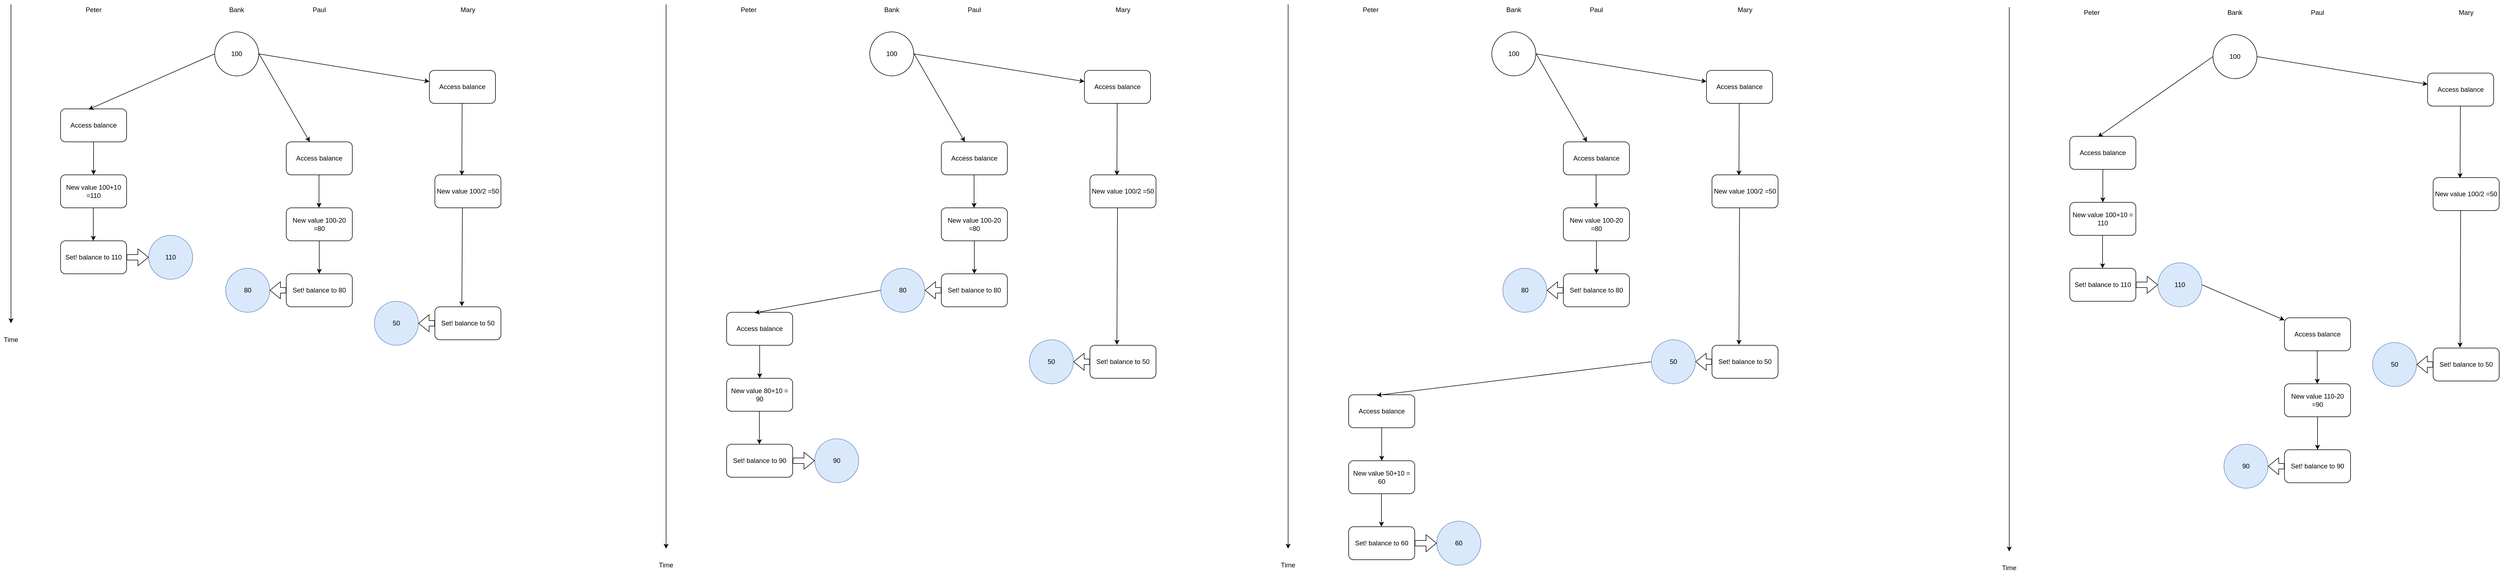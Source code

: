 <mxfile>
    <diagram id="QpWH5gpnXC93tTbTj7U9" name="Page-1">
        <mxGraphModel dx="514" dy="800" grid="1" gridSize="10" guides="1" tooltips="1" connect="1" arrows="1" fold="1" page="1" pageScale="1" pageWidth="2339" pageHeight="3300" math="0" shadow="0">
            <root>
                <mxCell id="0"/>
                <mxCell id="1" parent="0"/>
                <mxCell id="rkFF4-tBA8jDZ-ocCVDX-1" value="100" style="ellipse;whiteSpace=wrap;html=1;aspect=fixed;" parent="1" vertex="1">
                    <mxGeometry x="740" y="270" width="80" height="80" as="geometry"/>
                </mxCell>
                <mxCell id="rkFF4-tBA8jDZ-ocCVDX-2" value="Access balance" style="rounded=1;whiteSpace=wrap;html=1;" parent="1" vertex="1">
                    <mxGeometry x="460" y="410" width="120" height="60" as="geometry"/>
                </mxCell>
                <mxCell id="rkFF4-tBA8jDZ-ocCVDX-3" value="Access balance" style="rounded=1;whiteSpace=wrap;html=1;" parent="1" vertex="1">
                    <mxGeometry x="870" y="470" width="120" height="60" as="geometry"/>
                </mxCell>
                <mxCell id="rkFF4-tBA8jDZ-ocCVDX-4" value="Access balance" style="rounded=1;whiteSpace=wrap;html=1;" parent="1" vertex="1">
                    <mxGeometry x="1130" y="340" width="120" height="60" as="geometry"/>
                </mxCell>
                <mxCell id="rkFF4-tBA8jDZ-ocCVDX-5" value="Peter" style="text;html=1;strokeColor=none;fillColor=none;align=center;verticalAlign=middle;whiteSpace=wrap;rounded=0;strokeWidth=3;" parent="1" vertex="1">
                    <mxGeometry x="500" y="220" width="40" height="20" as="geometry"/>
                </mxCell>
                <mxCell id="rkFF4-tBA8jDZ-ocCVDX-8" value="Bank" style="text;html=1;strokeColor=none;fillColor=none;align=center;verticalAlign=middle;whiteSpace=wrap;rounded=0;strokeWidth=3;" parent="1" vertex="1">
                    <mxGeometry x="760" y="220" width="40" height="20" as="geometry"/>
                </mxCell>
                <mxCell id="rkFF4-tBA8jDZ-ocCVDX-9" value="Paul" style="text;html=1;strokeColor=none;fillColor=none;align=center;verticalAlign=middle;whiteSpace=wrap;rounded=0;strokeWidth=3;" parent="1" vertex="1">
                    <mxGeometry x="910" y="220" width="40" height="20" as="geometry"/>
                </mxCell>
                <mxCell id="rkFF4-tBA8jDZ-ocCVDX-10" value="Mary" style="text;html=1;strokeColor=none;fillColor=none;align=center;verticalAlign=middle;whiteSpace=wrap;rounded=0;strokeWidth=3;" parent="1" vertex="1">
                    <mxGeometry x="1180" y="220" width="40" height="20" as="geometry"/>
                </mxCell>
                <mxCell id="rkFF4-tBA8jDZ-ocCVDX-11" value="" style="endArrow=classic;html=1;exitX=0;exitY=0.5;exitDx=0;exitDy=0;entryX=0.425;entryY=0.017;entryDx=0;entryDy=0;entryPerimeter=0;" parent="1" source="rkFF4-tBA8jDZ-ocCVDX-1" target="rkFF4-tBA8jDZ-ocCVDX-2" edge="1">
                    <mxGeometry width="50" height="50" relative="1" as="geometry">
                        <mxPoint x="810" y="530" as="sourcePoint"/>
                        <mxPoint x="860" y="480" as="targetPoint"/>
                    </mxGeometry>
                </mxCell>
                <mxCell id="rkFF4-tBA8jDZ-ocCVDX-12" value="" style="endArrow=classic;html=1;exitX=0;exitY=0.5;exitDx=0;exitDy=0;" parent="1" target="rkFF4-tBA8jDZ-ocCVDX-3" edge="1">
                    <mxGeometry width="50" height="50" relative="1" as="geometry">
                        <mxPoint x="820" y="308.98" as="sourcePoint"/>
                        <mxPoint x="591" y="410" as="targetPoint"/>
                    </mxGeometry>
                </mxCell>
                <mxCell id="rkFF4-tBA8jDZ-ocCVDX-13" value="" style="endArrow=classic;html=1;exitX=1;exitY=0.5;exitDx=0;exitDy=0;" parent="1" source="rkFF4-tBA8jDZ-ocCVDX-1" target="rkFF4-tBA8jDZ-ocCVDX-4" edge="1">
                    <mxGeometry width="50" height="50" relative="1" as="geometry">
                        <mxPoint x="1379" y="298.98" as="sourcePoint"/>
                        <mxPoint x="1150" y="400" as="targetPoint"/>
                    </mxGeometry>
                </mxCell>
                <mxCell id="rkFF4-tBA8jDZ-ocCVDX-14" value="New value 100+10 =110" style="rounded=1;whiteSpace=wrap;html=1;" parent="1" vertex="1">
                    <mxGeometry x="460" y="530" width="120" height="60" as="geometry"/>
                </mxCell>
                <mxCell id="rkFF4-tBA8jDZ-ocCVDX-15" value="" style="endArrow=classic;html=1;" parent="1" edge="1">
                    <mxGeometry width="50" height="50" relative="1" as="geometry">
                        <mxPoint x="370" y="220" as="sourcePoint"/>
                        <mxPoint x="370" y="800" as="targetPoint"/>
                    </mxGeometry>
                </mxCell>
                <mxCell id="rkFF4-tBA8jDZ-ocCVDX-16" value="Time" style="text;html=1;strokeColor=none;fillColor=none;align=center;verticalAlign=middle;whiteSpace=wrap;rounded=0;strokeWidth=3;" parent="1" vertex="1">
                    <mxGeometry x="350" y="820" width="40" height="20" as="geometry"/>
                </mxCell>
                <mxCell id="rkFF4-tBA8jDZ-ocCVDX-17" value="New value 100-20 =80" style="rounded=1;whiteSpace=wrap;html=1;" parent="1" vertex="1">
                    <mxGeometry x="870" y="590" width="120" height="60" as="geometry"/>
                </mxCell>
                <mxCell id="rkFF4-tBA8jDZ-ocCVDX-18" value="New value 100/2 =50" style="rounded=1;whiteSpace=wrap;html=1;" parent="1" vertex="1">
                    <mxGeometry x="1140" y="530" width="120" height="60" as="geometry"/>
                </mxCell>
                <mxCell id="rkFF4-tBA8jDZ-ocCVDX-19" value="Set! balance to 50" style="rounded=1;whiteSpace=wrap;html=1;" parent="1" vertex="1">
                    <mxGeometry x="1140" y="770" width="120" height="60" as="geometry"/>
                </mxCell>
                <mxCell id="rkFF4-tBA8jDZ-ocCVDX-20" value="Set! balance to 80" style="rounded=1;whiteSpace=wrap;html=1;" parent="1" vertex="1">
                    <mxGeometry x="870" y="710" width="120" height="60" as="geometry"/>
                </mxCell>
                <mxCell id="rkFF4-tBA8jDZ-ocCVDX-21" value="Set! balance to 110" style="rounded=1;whiteSpace=wrap;html=1;" parent="1" vertex="1">
                    <mxGeometry x="460" y="650" width="120" height="60" as="geometry"/>
                </mxCell>
                <mxCell id="rkFF4-tBA8jDZ-ocCVDX-22" value="" style="endArrow=classic;html=1;exitX=0.5;exitY=1;exitDx=0;exitDy=0;entryX=0.5;entryY=0;entryDx=0;entryDy=0;" parent="1" source="rkFF4-tBA8jDZ-ocCVDX-2" target="rkFF4-tBA8jDZ-ocCVDX-14" edge="1">
                    <mxGeometry width="50" height="50" relative="1" as="geometry">
                        <mxPoint x="650" y="580" as="sourcePoint"/>
                        <mxPoint x="700" y="530" as="targetPoint"/>
                    </mxGeometry>
                </mxCell>
                <mxCell id="rkFF4-tBA8jDZ-ocCVDX-23" value="" style="endArrow=classic;html=1;exitX=0.5;exitY=1;exitDx=0;exitDy=0;entryX=0.5;entryY=0;entryDx=0;entryDy=0;" parent="1" edge="1">
                    <mxGeometry width="50" height="50" relative="1" as="geometry">
                        <mxPoint x="519.5" y="590" as="sourcePoint"/>
                        <mxPoint x="519.5" y="650" as="targetPoint"/>
                    </mxGeometry>
                </mxCell>
                <mxCell id="rkFF4-tBA8jDZ-ocCVDX-24" value="" style="endArrow=classic;html=1;exitX=0.5;exitY=1;exitDx=0;exitDy=0;entryX=0.5;entryY=0;entryDx=0;entryDy=0;" parent="1" edge="1">
                    <mxGeometry width="50" height="50" relative="1" as="geometry">
                        <mxPoint x="929.5" y="530" as="sourcePoint"/>
                        <mxPoint x="929.5" y="590" as="targetPoint"/>
                    </mxGeometry>
                </mxCell>
                <mxCell id="rkFF4-tBA8jDZ-ocCVDX-25" value="" style="endArrow=classic;html=1;entryX=0.5;entryY=0;entryDx=0;entryDy=0;" parent="1" target="rkFF4-tBA8jDZ-ocCVDX-20" edge="1">
                    <mxGeometry width="50" height="50" relative="1" as="geometry">
                        <mxPoint x="930" y="650" as="sourcePoint"/>
                        <mxPoint x="929.5" y="700" as="targetPoint"/>
                    </mxGeometry>
                </mxCell>
                <mxCell id="rkFF4-tBA8jDZ-ocCVDX-27" value="" style="endArrow=classic;html=1;entryX=0.408;entryY=0.017;entryDx=0;entryDy=0;entryPerimeter=0;" parent="1" target="rkFF4-tBA8jDZ-ocCVDX-18" edge="1">
                    <mxGeometry width="50" height="50" relative="1" as="geometry">
                        <mxPoint x="1189.5" y="400" as="sourcePoint"/>
                        <mxPoint x="1189.5" y="460" as="targetPoint"/>
                    </mxGeometry>
                </mxCell>
                <mxCell id="rkFF4-tBA8jDZ-ocCVDX-28" value="" style="endArrow=classic;html=1;entryX=0.408;entryY=-0.017;entryDx=0;entryDy=0;entryPerimeter=0;" parent="1" target="rkFF4-tBA8jDZ-ocCVDX-19" edge="1">
                    <mxGeometry width="50" height="50" relative="1" as="geometry">
                        <mxPoint x="1190.04" y="590" as="sourcePoint"/>
                        <mxPoint x="1189.5" y="721.02" as="targetPoint"/>
                    </mxGeometry>
                </mxCell>
                <mxCell id="rkFF4-tBA8jDZ-ocCVDX-30" value="50" style="ellipse;whiteSpace=wrap;html=1;aspect=fixed;strokeWidth=1;fillColor=#dae8fc;strokeColor=#6c8ebf;" parent="1" vertex="1">
                    <mxGeometry x="1030" y="760" width="80" height="80" as="geometry"/>
                </mxCell>
                <mxCell id="rkFF4-tBA8jDZ-ocCVDX-31" value="80" style="ellipse;whiteSpace=wrap;html=1;aspect=fixed;strokeWidth=1;fillColor=#dae8fc;strokeColor=#6c8ebf;" parent="1" vertex="1">
                    <mxGeometry x="760" y="700" width="80" height="80" as="geometry"/>
                </mxCell>
                <mxCell id="rkFF4-tBA8jDZ-ocCVDX-32" value="&lt;div&gt;110&lt;/div&gt;" style="ellipse;whiteSpace=wrap;html=1;aspect=fixed;strokeWidth=1;fillColor=#dae8fc;strokeColor=#6c8ebf;" parent="1" vertex="1">
                    <mxGeometry x="620" y="640" width="80" height="80" as="geometry"/>
                </mxCell>
                <mxCell id="rkFF4-tBA8jDZ-ocCVDX-35" value="" style="shape=flexArrow;endArrow=classic;html=1;entryX=1;entryY=0.5;entryDx=0;entryDy=0;" parent="1" source="rkFF4-tBA8jDZ-ocCVDX-20" target="rkFF4-tBA8jDZ-ocCVDX-31" edge="1">
                    <mxGeometry width="50" height="50" relative="1" as="geometry">
                        <mxPoint x="900" y="820" as="sourcePoint"/>
                        <mxPoint x="890" y="790" as="targetPoint"/>
                    </mxGeometry>
                </mxCell>
                <mxCell id="rkFF4-tBA8jDZ-ocCVDX-38" value="" style="shape=flexArrow;endArrow=classic;html=1;entryX=0;entryY=0.5;entryDx=0;entryDy=0;exitX=1;exitY=0.5;exitDx=0;exitDy=0;" parent="1" source="rkFF4-tBA8jDZ-ocCVDX-21" target="rkFF4-tBA8jDZ-ocCVDX-32" edge="1">
                    <mxGeometry width="50" height="50" relative="1" as="geometry">
                        <mxPoint x="570" y="810" as="sourcePoint"/>
                        <mxPoint x="620" y="760" as="targetPoint"/>
                    </mxGeometry>
                </mxCell>
                <mxCell id="rkFF4-tBA8jDZ-ocCVDX-39" value="" style="shape=flexArrow;endArrow=classic;html=1;entryX=1;entryY=0.5;entryDx=0;entryDy=0;exitX=0;exitY=0.5;exitDx=0;exitDy=0;" parent="1" source="rkFF4-tBA8jDZ-ocCVDX-19" target="rkFF4-tBA8jDZ-ocCVDX-30" edge="1">
                    <mxGeometry width="50" height="50" relative="1" as="geometry">
                        <mxPoint x="1110" y="730" as="sourcePoint"/>
                        <mxPoint x="1160" y="680" as="targetPoint"/>
                    </mxGeometry>
                </mxCell>
                <mxCell id="rkFF4-tBA8jDZ-ocCVDX-40" value="100" style="ellipse;whiteSpace=wrap;html=1;aspect=fixed;" parent="1" vertex="1">
                    <mxGeometry x="1930" y="270" width="80" height="80" as="geometry"/>
                </mxCell>
                <mxCell id="rkFF4-tBA8jDZ-ocCVDX-41" value="Access balance" style="rounded=1;whiteSpace=wrap;html=1;" parent="1" vertex="1">
                    <mxGeometry x="1670" y="780" width="120" height="60" as="geometry"/>
                </mxCell>
                <mxCell id="rkFF4-tBA8jDZ-ocCVDX-42" value="Access balance" style="rounded=1;whiteSpace=wrap;html=1;" parent="1" vertex="1">
                    <mxGeometry x="2060" y="470" width="120" height="60" as="geometry"/>
                </mxCell>
                <mxCell id="rkFF4-tBA8jDZ-ocCVDX-43" value="Access balance" style="rounded=1;whiteSpace=wrap;html=1;" parent="1" vertex="1">
                    <mxGeometry x="2320" y="340" width="120" height="60" as="geometry"/>
                </mxCell>
                <mxCell id="rkFF4-tBA8jDZ-ocCVDX-44" value="Peter" style="text;html=1;strokeColor=none;fillColor=none;align=center;verticalAlign=middle;whiteSpace=wrap;rounded=0;strokeWidth=3;" parent="1" vertex="1">
                    <mxGeometry x="1690" y="220" width="40" height="20" as="geometry"/>
                </mxCell>
                <mxCell id="rkFF4-tBA8jDZ-ocCVDX-45" value="Bank" style="text;html=1;strokeColor=none;fillColor=none;align=center;verticalAlign=middle;whiteSpace=wrap;rounded=0;strokeWidth=3;" parent="1" vertex="1">
                    <mxGeometry x="1950" y="220" width="40" height="20" as="geometry"/>
                </mxCell>
                <mxCell id="rkFF4-tBA8jDZ-ocCVDX-46" value="Paul" style="text;html=1;strokeColor=none;fillColor=none;align=center;verticalAlign=middle;whiteSpace=wrap;rounded=0;strokeWidth=3;" parent="1" vertex="1">
                    <mxGeometry x="2100" y="220" width="40" height="20" as="geometry"/>
                </mxCell>
                <mxCell id="rkFF4-tBA8jDZ-ocCVDX-47" value="Mary" style="text;html=1;strokeColor=none;fillColor=none;align=center;verticalAlign=middle;whiteSpace=wrap;rounded=0;strokeWidth=3;" parent="1" vertex="1">
                    <mxGeometry x="2370" y="220" width="40" height="20" as="geometry"/>
                </mxCell>
                <mxCell id="rkFF4-tBA8jDZ-ocCVDX-48" value="" style="endArrow=classic;html=1;exitX=0;exitY=0.5;exitDx=0;exitDy=0;entryX=0.425;entryY=0.017;entryDx=0;entryDy=0;entryPerimeter=0;" parent="1" source="rkFF4-tBA8jDZ-ocCVDX-66" target="rkFF4-tBA8jDZ-ocCVDX-41" edge="1">
                    <mxGeometry width="50" height="50" relative="1" as="geometry">
                        <mxPoint x="2000" y="530" as="sourcePoint"/>
                        <mxPoint x="2050" y="480" as="targetPoint"/>
                    </mxGeometry>
                </mxCell>
                <mxCell id="rkFF4-tBA8jDZ-ocCVDX-49" value="" style="endArrow=classic;html=1;exitX=0;exitY=0.5;exitDx=0;exitDy=0;" parent="1" target="rkFF4-tBA8jDZ-ocCVDX-42" edge="1">
                    <mxGeometry width="50" height="50" relative="1" as="geometry">
                        <mxPoint x="2010" y="308.98" as="sourcePoint"/>
                        <mxPoint x="1781" y="410" as="targetPoint"/>
                    </mxGeometry>
                </mxCell>
                <mxCell id="rkFF4-tBA8jDZ-ocCVDX-50" value="" style="endArrow=classic;html=1;exitX=1;exitY=0.5;exitDx=0;exitDy=0;" parent="1" source="rkFF4-tBA8jDZ-ocCVDX-40" target="rkFF4-tBA8jDZ-ocCVDX-43" edge="1">
                    <mxGeometry width="50" height="50" relative="1" as="geometry">
                        <mxPoint x="2569" y="298.98" as="sourcePoint"/>
                        <mxPoint x="2340" y="400" as="targetPoint"/>
                    </mxGeometry>
                </mxCell>
                <mxCell id="rkFF4-tBA8jDZ-ocCVDX-51" value="New value 80+10 = 90" style="rounded=1;whiteSpace=wrap;html=1;" parent="1" vertex="1">
                    <mxGeometry x="1670" y="900" width="120" height="60" as="geometry"/>
                </mxCell>
                <mxCell id="rkFF4-tBA8jDZ-ocCVDX-52" value="" style="endArrow=classic;html=1;" parent="1" edge="1">
                    <mxGeometry width="50" height="50" relative="1" as="geometry">
                        <mxPoint x="1560" y="220" as="sourcePoint"/>
                        <mxPoint x="1560" y="1210" as="targetPoint"/>
                    </mxGeometry>
                </mxCell>
                <mxCell id="rkFF4-tBA8jDZ-ocCVDX-53" value="Time" style="text;html=1;strokeColor=none;fillColor=none;align=center;verticalAlign=middle;whiteSpace=wrap;rounded=0;strokeWidth=3;" parent="1" vertex="1">
                    <mxGeometry x="1540" y="1230" width="40" height="20" as="geometry"/>
                </mxCell>
                <mxCell id="rkFF4-tBA8jDZ-ocCVDX-54" value="New value 100-20 =80" style="rounded=1;whiteSpace=wrap;html=1;" parent="1" vertex="1">
                    <mxGeometry x="2060" y="590" width="120" height="60" as="geometry"/>
                </mxCell>
                <mxCell id="rkFF4-tBA8jDZ-ocCVDX-55" value="New value 100/2 =50" style="rounded=1;whiteSpace=wrap;html=1;" parent="1" vertex="1">
                    <mxGeometry x="2330" y="530" width="120" height="60" as="geometry"/>
                </mxCell>
                <mxCell id="rkFF4-tBA8jDZ-ocCVDX-56" value="Set! balance to 50" style="rounded=1;whiteSpace=wrap;html=1;" parent="1" vertex="1">
                    <mxGeometry x="2330" y="840" width="120" height="60" as="geometry"/>
                </mxCell>
                <mxCell id="rkFF4-tBA8jDZ-ocCVDX-57" value="Set! balance to 80" style="rounded=1;whiteSpace=wrap;html=1;" parent="1" vertex="1">
                    <mxGeometry x="2060" y="710" width="120" height="60" as="geometry"/>
                </mxCell>
                <mxCell id="rkFF4-tBA8jDZ-ocCVDX-58" value="Set! balance to 90" style="rounded=1;whiteSpace=wrap;html=1;" parent="1" vertex="1">
                    <mxGeometry x="1670" y="1020" width="120" height="60" as="geometry"/>
                </mxCell>
                <mxCell id="rkFF4-tBA8jDZ-ocCVDX-59" value="" style="endArrow=classic;html=1;exitX=0.5;exitY=1;exitDx=0;exitDy=0;entryX=0.5;entryY=0;entryDx=0;entryDy=0;" parent="1" source="rkFF4-tBA8jDZ-ocCVDX-41" target="rkFF4-tBA8jDZ-ocCVDX-51" edge="1">
                    <mxGeometry width="50" height="50" relative="1" as="geometry">
                        <mxPoint x="1860" y="950" as="sourcePoint"/>
                        <mxPoint x="1910" y="900" as="targetPoint"/>
                    </mxGeometry>
                </mxCell>
                <mxCell id="rkFF4-tBA8jDZ-ocCVDX-60" value="" style="endArrow=classic;html=1;exitX=0.5;exitY=1;exitDx=0;exitDy=0;entryX=0.5;entryY=0;entryDx=0;entryDy=0;" parent="1" edge="1">
                    <mxGeometry width="50" height="50" relative="1" as="geometry">
                        <mxPoint x="1729.5" y="960" as="sourcePoint"/>
                        <mxPoint x="1729.5" y="1020" as="targetPoint"/>
                    </mxGeometry>
                </mxCell>
                <mxCell id="rkFF4-tBA8jDZ-ocCVDX-61" value="" style="endArrow=classic;html=1;exitX=0.5;exitY=1;exitDx=0;exitDy=0;entryX=0.5;entryY=0;entryDx=0;entryDy=0;" parent="1" edge="1">
                    <mxGeometry width="50" height="50" relative="1" as="geometry">
                        <mxPoint x="2119.5" y="530" as="sourcePoint"/>
                        <mxPoint x="2119.5" y="590" as="targetPoint"/>
                    </mxGeometry>
                </mxCell>
                <mxCell id="rkFF4-tBA8jDZ-ocCVDX-62" value="" style="endArrow=classic;html=1;entryX=0.5;entryY=0;entryDx=0;entryDy=0;" parent="1" target="rkFF4-tBA8jDZ-ocCVDX-57" edge="1">
                    <mxGeometry width="50" height="50" relative="1" as="geometry">
                        <mxPoint x="2120" y="650" as="sourcePoint"/>
                        <mxPoint x="2119.5" y="700" as="targetPoint"/>
                    </mxGeometry>
                </mxCell>
                <mxCell id="rkFF4-tBA8jDZ-ocCVDX-63" value="" style="endArrow=classic;html=1;entryX=0.408;entryY=0.017;entryDx=0;entryDy=0;entryPerimeter=0;" parent="1" target="rkFF4-tBA8jDZ-ocCVDX-55" edge="1">
                    <mxGeometry width="50" height="50" relative="1" as="geometry">
                        <mxPoint x="2379.5" y="400" as="sourcePoint"/>
                        <mxPoint x="2379.5" y="460" as="targetPoint"/>
                    </mxGeometry>
                </mxCell>
                <mxCell id="rkFF4-tBA8jDZ-ocCVDX-64" value="" style="endArrow=classic;html=1;entryX=0.408;entryY=-0.017;entryDx=0;entryDy=0;entryPerimeter=0;" parent="1" target="rkFF4-tBA8jDZ-ocCVDX-56" edge="1">
                    <mxGeometry width="50" height="50" relative="1" as="geometry">
                        <mxPoint x="2380.04" y="590" as="sourcePoint"/>
                        <mxPoint x="2379.5" y="721.02" as="targetPoint"/>
                    </mxGeometry>
                </mxCell>
                <mxCell id="rkFF4-tBA8jDZ-ocCVDX-65" value="50" style="ellipse;whiteSpace=wrap;html=1;aspect=fixed;strokeWidth=1;fillColor=#dae8fc;strokeColor=#6c8ebf;" parent="1" vertex="1">
                    <mxGeometry x="2220" y="830" width="80" height="80" as="geometry"/>
                </mxCell>
                <mxCell id="rkFF4-tBA8jDZ-ocCVDX-66" value="80" style="ellipse;whiteSpace=wrap;html=1;aspect=fixed;strokeWidth=1;fillColor=#dae8fc;strokeColor=#6c8ebf;" parent="1" vertex="1">
                    <mxGeometry x="1950" y="700" width="80" height="80" as="geometry"/>
                </mxCell>
                <mxCell id="rkFF4-tBA8jDZ-ocCVDX-67" value="90" style="ellipse;whiteSpace=wrap;html=1;aspect=fixed;strokeWidth=1;fillColor=#dae8fc;strokeColor=#6c8ebf;" parent="1" vertex="1">
                    <mxGeometry x="1830" y="1010" width="80" height="80" as="geometry"/>
                </mxCell>
                <mxCell id="rkFF4-tBA8jDZ-ocCVDX-68" value="" style="shape=flexArrow;endArrow=classic;html=1;entryX=1;entryY=0.5;entryDx=0;entryDy=0;" parent="1" source="rkFF4-tBA8jDZ-ocCVDX-57" target="rkFF4-tBA8jDZ-ocCVDX-66" edge="1">
                    <mxGeometry width="50" height="50" relative="1" as="geometry">
                        <mxPoint x="2090" y="820" as="sourcePoint"/>
                        <mxPoint x="2080" y="790" as="targetPoint"/>
                    </mxGeometry>
                </mxCell>
                <mxCell id="rkFF4-tBA8jDZ-ocCVDX-69" value="" style="shape=flexArrow;endArrow=classic;html=1;entryX=0;entryY=0.5;entryDx=0;entryDy=0;exitX=1;exitY=0.5;exitDx=0;exitDy=0;" parent="1" source="rkFF4-tBA8jDZ-ocCVDX-58" target="rkFF4-tBA8jDZ-ocCVDX-67" edge="1">
                    <mxGeometry width="50" height="50" relative="1" as="geometry">
                        <mxPoint x="1780" y="1180" as="sourcePoint"/>
                        <mxPoint x="1830" y="1130" as="targetPoint"/>
                    </mxGeometry>
                </mxCell>
                <mxCell id="rkFF4-tBA8jDZ-ocCVDX-70" value="" style="shape=flexArrow;endArrow=classic;html=1;entryX=1;entryY=0.5;entryDx=0;entryDy=0;exitX=0;exitY=0.5;exitDx=0;exitDy=0;" parent="1" source="rkFF4-tBA8jDZ-ocCVDX-56" target="rkFF4-tBA8jDZ-ocCVDX-65" edge="1">
                    <mxGeometry width="50" height="50" relative="1" as="geometry">
                        <mxPoint x="2300" y="800" as="sourcePoint"/>
                        <mxPoint x="2350" y="750" as="targetPoint"/>
                    </mxGeometry>
                </mxCell>
                <mxCell id="rkFF4-tBA8jDZ-ocCVDX-72" value="100" style="ellipse;whiteSpace=wrap;html=1;aspect=fixed;" parent="1" vertex="1">
                    <mxGeometry x="3060" y="270" width="80" height="80" as="geometry"/>
                </mxCell>
                <mxCell id="rkFF4-tBA8jDZ-ocCVDX-73" value="Access balance" style="rounded=1;whiteSpace=wrap;html=1;" parent="1" vertex="1">
                    <mxGeometry x="2800" y="930" width="120" height="60" as="geometry"/>
                </mxCell>
                <mxCell id="rkFF4-tBA8jDZ-ocCVDX-74" value="Access balance" style="rounded=1;whiteSpace=wrap;html=1;" parent="1" vertex="1">
                    <mxGeometry x="3190" y="470" width="120" height="60" as="geometry"/>
                </mxCell>
                <mxCell id="rkFF4-tBA8jDZ-ocCVDX-75" value="Access balance" style="rounded=1;whiteSpace=wrap;html=1;" parent="1" vertex="1">
                    <mxGeometry x="3450" y="340" width="120" height="60" as="geometry"/>
                </mxCell>
                <mxCell id="rkFF4-tBA8jDZ-ocCVDX-76" value="Peter" style="text;html=1;strokeColor=none;fillColor=none;align=center;verticalAlign=middle;whiteSpace=wrap;rounded=0;strokeWidth=3;" parent="1" vertex="1">
                    <mxGeometry x="2820" y="220" width="40" height="20" as="geometry"/>
                </mxCell>
                <mxCell id="rkFF4-tBA8jDZ-ocCVDX-77" value="Bank" style="text;html=1;strokeColor=none;fillColor=none;align=center;verticalAlign=middle;whiteSpace=wrap;rounded=0;strokeWidth=3;" parent="1" vertex="1">
                    <mxGeometry x="3080" y="220" width="40" height="20" as="geometry"/>
                </mxCell>
                <mxCell id="rkFF4-tBA8jDZ-ocCVDX-78" value="Paul" style="text;html=1;strokeColor=none;fillColor=none;align=center;verticalAlign=middle;whiteSpace=wrap;rounded=0;strokeWidth=3;" parent="1" vertex="1">
                    <mxGeometry x="3230" y="220" width="40" height="20" as="geometry"/>
                </mxCell>
                <mxCell id="rkFF4-tBA8jDZ-ocCVDX-79" value="Mary" style="text;html=1;strokeColor=none;fillColor=none;align=center;verticalAlign=middle;whiteSpace=wrap;rounded=0;strokeWidth=3;" parent="1" vertex="1">
                    <mxGeometry x="3500" y="220" width="40" height="20" as="geometry"/>
                </mxCell>
                <mxCell id="rkFF4-tBA8jDZ-ocCVDX-80" value="" style="endArrow=classic;html=1;exitX=0;exitY=0.5;exitDx=0;exitDy=0;entryX=0.425;entryY=0.017;entryDx=0;entryDy=0;entryPerimeter=0;" parent="1" source="rkFF4-tBA8jDZ-ocCVDX-97" target="rkFF4-tBA8jDZ-ocCVDX-73" edge="1">
                    <mxGeometry width="50" height="50" relative="1" as="geometry">
                        <mxPoint x="3130" y="530" as="sourcePoint"/>
                        <mxPoint x="3180" y="480" as="targetPoint"/>
                    </mxGeometry>
                </mxCell>
                <mxCell id="rkFF4-tBA8jDZ-ocCVDX-81" value="" style="endArrow=classic;html=1;exitX=0;exitY=0.5;exitDx=0;exitDy=0;" parent="1" target="rkFF4-tBA8jDZ-ocCVDX-74" edge="1">
                    <mxGeometry width="50" height="50" relative="1" as="geometry">
                        <mxPoint x="3140" y="308.98" as="sourcePoint"/>
                        <mxPoint x="2911" y="410" as="targetPoint"/>
                    </mxGeometry>
                </mxCell>
                <mxCell id="rkFF4-tBA8jDZ-ocCVDX-82" value="" style="endArrow=classic;html=1;exitX=1;exitY=0.5;exitDx=0;exitDy=0;" parent="1" source="rkFF4-tBA8jDZ-ocCVDX-72" target="rkFF4-tBA8jDZ-ocCVDX-75" edge="1">
                    <mxGeometry width="50" height="50" relative="1" as="geometry">
                        <mxPoint x="3699" y="298.98" as="sourcePoint"/>
                        <mxPoint x="3470" y="400" as="targetPoint"/>
                    </mxGeometry>
                </mxCell>
                <mxCell id="rkFF4-tBA8jDZ-ocCVDX-83" value="New value 50+10 = 60" style="rounded=1;whiteSpace=wrap;html=1;" parent="1" vertex="1">
                    <mxGeometry x="2800" y="1050" width="120" height="60" as="geometry"/>
                </mxCell>
                <mxCell id="rkFF4-tBA8jDZ-ocCVDX-84" value="" style="endArrow=classic;html=1;" parent="1" edge="1">
                    <mxGeometry width="50" height="50" relative="1" as="geometry">
                        <mxPoint x="2690" y="220" as="sourcePoint"/>
                        <mxPoint x="2690" y="1210" as="targetPoint"/>
                    </mxGeometry>
                </mxCell>
                <mxCell id="rkFF4-tBA8jDZ-ocCVDX-85" value="Time" style="text;html=1;strokeColor=none;fillColor=none;align=center;verticalAlign=middle;whiteSpace=wrap;rounded=0;strokeWidth=3;" parent="1" vertex="1">
                    <mxGeometry x="2670" y="1230" width="40" height="20" as="geometry"/>
                </mxCell>
                <mxCell id="rkFF4-tBA8jDZ-ocCVDX-86" value="New value 100-20 =80" style="rounded=1;whiteSpace=wrap;html=1;" parent="1" vertex="1">
                    <mxGeometry x="3190" y="590" width="120" height="60" as="geometry"/>
                </mxCell>
                <mxCell id="rkFF4-tBA8jDZ-ocCVDX-87" value="New value 100/2 =50" style="rounded=1;whiteSpace=wrap;html=1;" parent="1" vertex="1">
                    <mxGeometry x="3460" y="530" width="120" height="60" as="geometry"/>
                </mxCell>
                <mxCell id="rkFF4-tBA8jDZ-ocCVDX-88" value="Set! balance to 50" style="rounded=1;whiteSpace=wrap;html=1;" parent="1" vertex="1">
                    <mxGeometry x="3460" y="840" width="120" height="60" as="geometry"/>
                </mxCell>
                <mxCell id="rkFF4-tBA8jDZ-ocCVDX-89" value="Set! balance to 80" style="rounded=1;whiteSpace=wrap;html=1;" parent="1" vertex="1">
                    <mxGeometry x="3190" y="710" width="120" height="60" as="geometry"/>
                </mxCell>
                <mxCell id="rkFF4-tBA8jDZ-ocCVDX-90" value="Set! balance to 60" style="rounded=1;whiteSpace=wrap;html=1;" parent="1" vertex="1">
                    <mxGeometry x="2800" y="1170" width="120" height="60" as="geometry"/>
                </mxCell>
                <mxCell id="rkFF4-tBA8jDZ-ocCVDX-91" value="" style="endArrow=classic;html=1;exitX=0.5;exitY=1;exitDx=0;exitDy=0;entryX=0.5;entryY=0;entryDx=0;entryDy=0;" parent="1" source="rkFF4-tBA8jDZ-ocCVDX-73" target="rkFF4-tBA8jDZ-ocCVDX-83" edge="1">
                    <mxGeometry width="50" height="50" relative="1" as="geometry">
                        <mxPoint x="2990" y="1100" as="sourcePoint"/>
                        <mxPoint x="3040" y="1050" as="targetPoint"/>
                    </mxGeometry>
                </mxCell>
                <mxCell id="rkFF4-tBA8jDZ-ocCVDX-92" value="" style="endArrow=classic;html=1;exitX=0.5;exitY=1;exitDx=0;exitDy=0;entryX=0.5;entryY=0;entryDx=0;entryDy=0;" parent="1" edge="1">
                    <mxGeometry width="50" height="50" relative="1" as="geometry">
                        <mxPoint x="2859.5" y="1110" as="sourcePoint"/>
                        <mxPoint x="2859.5" y="1170" as="targetPoint"/>
                    </mxGeometry>
                </mxCell>
                <mxCell id="rkFF4-tBA8jDZ-ocCVDX-93" value="" style="endArrow=classic;html=1;exitX=0.5;exitY=1;exitDx=0;exitDy=0;entryX=0.5;entryY=0;entryDx=0;entryDy=0;" parent="1" edge="1">
                    <mxGeometry width="50" height="50" relative="1" as="geometry">
                        <mxPoint x="3249.5" y="530" as="sourcePoint"/>
                        <mxPoint x="3249.5" y="590" as="targetPoint"/>
                    </mxGeometry>
                </mxCell>
                <mxCell id="rkFF4-tBA8jDZ-ocCVDX-94" value="" style="endArrow=classic;html=1;entryX=0.5;entryY=0;entryDx=0;entryDy=0;" parent="1" target="rkFF4-tBA8jDZ-ocCVDX-89" edge="1">
                    <mxGeometry width="50" height="50" relative="1" as="geometry">
                        <mxPoint x="3250" y="650" as="sourcePoint"/>
                        <mxPoint x="3249.5" y="700" as="targetPoint"/>
                    </mxGeometry>
                </mxCell>
                <mxCell id="rkFF4-tBA8jDZ-ocCVDX-95" value="" style="endArrow=classic;html=1;entryX=0.408;entryY=0.017;entryDx=0;entryDy=0;entryPerimeter=0;" parent="1" target="rkFF4-tBA8jDZ-ocCVDX-87" edge="1">
                    <mxGeometry width="50" height="50" relative="1" as="geometry">
                        <mxPoint x="3509.5" y="400" as="sourcePoint"/>
                        <mxPoint x="3509.5" y="460" as="targetPoint"/>
                    </mxGeometry>
                </mxCell>
                <mxCell id="rkFF4-tBA8jDZ-ocCVDX-96" value="" style="endArrow=classic;html=1;entryX=0.408;entryY=-0.017;entryDx=0;entryDy=0;entryPerimeter=0;" parent="1" target="rkFF4-tBA8jDZ-ocCVDX-88" edge="1">
                    <mxGeometry width="50" height="50" relative="1" as="geometry">
                        <mxPoint x="3510.04" y="590" as="sourcePoint"/>
                        <mxPoint x="3509.5" y="721.02" as="targetPoint"/>
                    </mxGeometry>
                </mxCell>
                <mxCell id="rkFF4-tBA8jDZ-ocCVDX-97" value="50" style="ellipse;whiteSpace=wrap;html=1;aspect=fixed;strokeWidth=1;fillColor=#dae8fc;strokeColor=#6c8ebf;" parent="1" vertex="1">
                    <mxGeometry x="3350" y="830" width="80" height="80" as="geometry"/>
                </mxCell>
                <mxCell id="rkFF4-tBA8jDZ-ocCVDX-98" value="80" style="ellipse;whiteSpace=wrap;html=1;aspect=fixed;strokeWidth=1;fillColor=#dae8fc;strokeColor=#6c8ebf;" parent="1" vertex="1">
                    <mxGeometry x="3080" y="700" width="80" height="80" as="geometry"/>
                </mxCell>
                <mxCell id="rkFF4-tBA8jDZ-ocCVDX-99" value="60" style="ellipse;whiteSpace=wrap;html=1;aspect=fixed;strokeWidth=1;fillColor=#dae8fc;strokeColor=#6c8ebf;" parent="1" vertex="1">
                    <mxGeometry x="2960" y="1160" width="80" height="80" as="geometry"/>
                </mxCell>
                <mxCell id="rkFF4-tBA8jDZ-ocCVDX-100" value="" style="shape=flexArrow;endArrow=classic;html=1;entryX=1;entryY=0.5;entryDx=0;entryDy=0;" parent="1" source="rkFF4-tBA8jDZ-ocCVDX-89" target="rkFF4-tBA8jDZ-ocCVDX-98" edge="1">
                    <mxGeometry width="50" height="50" relative="1" as="geometry">
                        <mxPoint x="3220" y="820" as="sourcePoint"/>
                        <mxPoint x="3210" y="790" as="targetPoint"/>
                    </mxGeometry>
                </mxCell>
                <mxCell id="rkFF4-tBA8jDZ-ocCVDX-101" value="" style="shape=flexArrow;endArrow=classic;html=1;entryX=0;entryY=0.5;entryDx=0;entryDy=0;exitX=1;exitY=0.5;exitDx=0;exitDy=0;" parent="1" source="rkFF4-tBA8jDZ-ocCVDX-90" target="rkFF4-tBA8jDZ-ocCVDX-99" edge="1">
                    <mxGeometry width="50" height="50" relative="1" as="geometry">
                        <mxPoint x="2910" y="1330" as="sourcePoint"/>
                        <mxPoint x="2960" y="1280" as="targetPoint"/>
                    </mxGeometry>
                </mxCell>
                <mxCell id="rkFF4-tBA8jDZ-ocCVDX-102" value="" style="shape=flexArrow;endArrow=classic;html=1;entryX=1;entryY=0.5;entryDx=0;entryDy=0;exitX=0;exitY=0.5;exitDx=0;exitDy=0;" parent="1" source="rkFF4-tBA8jDZ-ocCVDX-88" target="rkFF4-tBA8jDZ-ocCVDX-97" edge="1">
                    <mxGeometry width="50" height="50" relative="1" as="geometry">
                        <mxPoint x="3430" y="800" as="sourcePoint"/>
                        <mxPoint x="3480" y="750" as="targetPoint"/>
                    </mxGeometry>
                </mxCell>
                <mxCell id="rkFF4-tBA8jDZ-ocCVDX-103" value="100" style="ellipse;whiteSpace=wrap;html=1;aspect=fixed;" parent="1" vertex="1">
                    <mxGeometry x="4370" y="275" width="80" height="80" as="geometry"/>
                </mxCell>
                <mxCell id="rkFF4-tBA8jDZ-ocCVDX-104" value="Access balance" style="rounded=1;whiteSpace=wrap;html=1;" parent="1" vertex="1">
                    <mxGeometry x="4110" y="460" width="120" height="60" as="geometry"/>
                </mxCell>
                <mxCell id="rkFF4-tBA8jDZ-ocCVDX-105" value="Access balance" style="rounded=1;whiteSpace=wrap;html=1;" parent="1" vertex="1">
                    <mxGeometry x="4500" y="790" width="120" height="60" as="geometry"/>
                </mxCell>
                <mxCell id="rkFF4-tBA8jDZ-ocCVDX-106" value="Access balance" style="rounded=1;whiteSpace=wrap;html=1;" parent="1" vertex="1">
                    <mxGeometry x="4760" y="345" width="120" height="60" as="geometry"/>
                </mxCell>
                <mxCell id="rkFF4-tBA8jDZ-ocCVDX-107" value="Peter" style="text;html=1;strokeColor=none;fillColor=none;align=center;verticalAlign=middle;whiteSpace=wrap;rounded=0;strokeWidth=3;" parent="1" vertex="1">
                    <mxGeometry x="4130" y="225" width="40" height="20" as="geometry"/>
                </mxCell>
                <mxCell id="rkFF4-tBA8jDZ-ocCVDX-108" value="Bank" style="text;html=1;strokeColor=none;fillColor=none;align=center;verticalAlign=middle;whiteSpace=wrap;rounded=0;strokeWidth=3;" parent="1" vertex="1">
                    <mxGeometry x="4390" y="225" width="40" height="20" as="geometry"/>
                </mxCell>
                <mxCell id="rkFF4-tBA8jDZ-ocCVDX-109" value="Paul" style="text;html=1;strokeColor=none;fillColor=none;align=center;verticalAlign=middle;whiteSpace=wrap;rounded=0;strokeWidth=3;" parent="1" vertex="1">
                    <mxGeometry x="4540" y="225" width="40" height="20" as="geometry"/>
                </mxCell>
                <mxCell id="rkFF4-tBA8jDZ-ocCVDX-110" value="Mary" style="text;html=1;strokeColor=none;fillColor=none;align=center;verticalAlign=middle;whiteSpace=wrap;rounded=0;strokeWidth=3;" parent="1" vertex="1">
                    <mxGeometry x="4810" y="225" width="40" height="20" as="geometry"/>
                </mxCell>
                <mxCell id="rkFF4-tBA8jDZ-ocCVDX-111" value="" style="endArrow=classic;html=1;exitX=0;exitY=0.5;exitDx=0;exitDy=0;entryX=0.425;entryY=0.017;entryDx=0;entryDy=0;entryPerimeter=0;" parent="1" source="rkFF4-tBA8jDZ-ocCVDX-103" target="rkFF4-tBA8jDZ-ocCVDX-104" edge="1">
                    <mxGeometry width="50" height="50" relative="1" as="geometry">
                        <mxPoint x="4440" y="535" as="sourcePoint"/>
                        <mxPoint x="4490" y="485" as="targetPoint"/>
                    </mxGeometry>
                </mxCell>
                <mxCell id="rkFF4-tBA8jDZ-ocCVDX-112" value="" style="endArrow=classic;html=1;exitX=1;exitY=0.5;exitDx=0;exitDy=0;" parent="1" source="rkFF4-tBA8jDZ-ocCVDX-130" target="rkFF4-tBA8jDZ-ocCVDX-105" edge="1">
                    <mxGeometry width="50" height="50" relative="1" as="geometry">
                        <mxPoint x="4450" y="313.98" as="sourcePoint"/>
                        <mxPoint x="4221" y="415" as="targetPoint"/>
                    </mxGeometry>
                </mxCell>
                <mxCell id="rkFF4-tBA8jDZ-ocCVDX-113" value="" style="endArrow=classic;html=1;exitX=1;exitY=0.5;exitDx=0;exitDy=0;" parent="1" source="rkFF4-tBA8jDZ-ocCVDX-103" target="rkFF4-tBA8jDZ-ocCVDX-106" edge="1">
                    <mxGeometry width="50" height="50" relative="1" as="geometry">
                        <mxPoint x="5009" y="303.98" as="sourcePoint"/>
                        <mxPoint x="4780" y="405" as="targetPoint"/>
                    </mxGeometry>
                </mxCell>
                <mxCell id="rkFF4-tBA8jDZ-ocCVDX-114" value="New value 100+10 = 110" style="rounded=1;whiteSpace=wrap;html=1;" parent="1" vertex="1">
                    <mxGeometry x="4110" y="580" width="120" height="60" as="geometry"/>
                </mxCell>
                <mxCell id="rkFF4-tBA8jDZ-ocCVDX-115" value="" style="endArrow=classic;html=1;" parent="1" edge="1">
                    <mxGeometry width="50" height="50" relative="1" as="geometry">
                        <mxPoint x="4000" y="225" as="sourcePoint"/>
                        <mxPoint x="4000" y="1215" as="targetPoint"/>
                    </mxGeometry>
                </mxCell>
                <mxCell id="rkFF4-tBA8jDZ-ocCVDX-116" value="Time" style="text;html=1;strokeColor=none;fillColor=none;align=center;verticalAlign=middle;whiteSpace=wrap;rounded=0;strokeWidth=3;" parent="1" vertex="1">
                    <mxGeometry x="3980" y="1235" width="40" height="20" as="geometry"/>
                </mxCell>
                <mxCell id="rkFF4-tBA8jDZ-ocCVDX-117" value="New value 110-20 =90" style="rounded=1;whiteSpace=wrap;html=1;" parent="1" vertex="1">
                    <mxGeometry x="4500" y="910" width="120" height="60" as="geometry"/>
                </mxCell>
                <mxCell id="rkFF4-tBA8jDZ-ocCVDX-118" value="New value 100/2 =50" style="rounded=1;whiteSpace=wrap;html=1;" parent="1" vertex="1">
                    <mxGeometry x="4770" y="535" width="120" height="60" as="geometry"/>
                </mxCell>
                <mxCell id="rkFF4-tBA8jDZ-ocCVDX-119" value="Set! balance to 50" style="rounded=1;whiteSpace=wrap;html=1;" parent="1" vertex="1">
                    <mxGeometry x="4770" y="845" width="120" height="60" as="geometry"/>
                </mxCell>
                <mxCell id="rkFF4-tBA8jDZ-ocCVDX-120" value="Set! balance to 90" style="rounded=1;whiteSpace=wrap;html=1;" parent="1" vertex="1">
                    <mxGeometry x="4500" y="1030" width="120" height="60" as="geometry"/>
                </mxCell>
                <mxCell id="rkFF4-tBA8jDZ-ocCVDX-121" value="Set! balance to 110" style="rounded=1;whiteSpace=wrap;html=1;" parent="1" vertex="1">
                    <mxGeometry x="4110" y="700" width="120" height="60" as="geometry"/>
                </mxCell>
                <mxCell id="rkFF4-tBA8jDZ-ocCVDX-122" value="" style="endArrow=classic;html=1;exitX=0.5;exitY=1;exitDx=0;exitDy=0;entryX=0.5;entryY=0;entryDx=0;entryDy=0;" parent="1" source="rkFF4-tBA8jDZ-ocCVDX-104" target="rkFF4-tBA8jDZ-ocCVDX-114" edge="1">
                    <mxGeometry width="50" height="50" relative="1" as="geometry">
                        <mxPoint x="4300" y="630" as="sourcePoint"/>
                        <mxPoint x="4350" y="580" as="targetPoint"/>
                    </mxGeometry>
                </mxCell>
                <mxCell id="rkFF4-tBA8jDZ-ocCVDX-123" value="" style="endArrow=classic;html=1;exitX=0.5;exitY=1;exitDx=0;exitDy=0;entryX=0.5;entryY=0;entryDx=0;entryDy=0;" parent="1" edge="1">
                    <mxGeometry width="50" height="50" relative="1" as="geometry">
                        <mxPoint x="4169.5" y="640" as="sourcePoint"/>
                        <mxPoint x="4169.5" y="700" as="targetPoint"/>
                    </mxGeometry>
                </mxCell>
                <mxCell id="rkFF4-tBA8jDZ-ocCVDX-124" value="" style="endArrow=classic;html=1;exitX=0.5;exitY=1;exitDx=0;exitDy=0;entryX=0.5;entryY=0;entryDx=0;entryDy=0;" parent="1" edge="1">
                    <mxGeometry width="50" height="50" relative="1" as="geometry">
                        <mxPoint x="4559.5" y="850" as="sourcePoint"/>
                        <mxPoint x="4559.5" y="910" as="targetPoint"/>
                    </mxGeometry>
                </mxCell>
                <mxCell id="rkFF4-tBA8jDZ-ocCVDX-125" value="" style="endArrow=classic;html=1;entryX=0.5;entryY=0;entryDx=0;entryDy=0;" parent="1" target="rkFF4-tBA8jDZ-ocCVDX-120" edge="1">
                    <mxGeometry width="50" height="50" relative="1" as="geometry">
                        <mxPoint x="4560" y="970" as="sourcePoint"/>
                        <mxPoint x="4559.5" y="1020" as="targetPoint"/>
                    </mxGeometry>
                </mxCell>
                <mxCell id="rkFF4-tBA8jDZ-ocCVDX-126" value="" style="endArrow=classic;html=1;entryX=0.408;entryY=0.017;entryDx=0;entryDy=0;entryPerimeter=0;" parent="1" target="rkFF4-tBA8jDZ-ocCVDX-118" edge="1">
                    <mxGeometry width="50" height="50" relative="1" as="geometry">
                        <mxPoint x="4819.5" y="405" as="sourcePoint"/>
                        <mxPoint x="4819.5" y="465" as="targetPoint"/>
                    </mxGeometry>
                </mxCell>
                <mxCell id="rkFF4-tBA8jDZ-ocCVDX-127" value="" style="endArrow=classic;html=1;entryX=0.408;entryY=-0.017;entryDx=0;entryDy=0;entryPerimeter=0;" parent="1" target="rkFF4-tBA8jDZ-ocCVDX-119" edge="1">
                    <mxGeometry width="50" height="50" relative="1" as="geometry">
                        <mxPoint x="4820.04" y="595" as="sourcePoint"/>
                        <mxPoint x="4819.5" y="726.02" as="targetPoint"/>
                    </mxGeometry>
                </mxCell>
                <mxCell id="rkFF4-tBA8jDZ-ocCVDX-128" value="50" style="ellipse;whiteSpace=wrap;html=1;aspect=fixed;strokeWidth=1;fillColor=#dae8fc;strokeColor=#6c8ebf;" parent="1" vertex="1">
                    <mxGeometry x="4660" y="835" width="80" height="80" as="geometry"/>
                </mxCell>
                <mxCell id="rkFF4-tBA8jDZ-ocCVDX-129" value="90" style="ellipse;whiteSpace=wrap;html=1;aspect=fixed;strokeWidth=1;fillColor=#dae8fc;strokeColor=#6c8ebf;" parent="1" vertex="1">
                    <mxGeometry x="4390" y="1020" width="80" height="80" as="geometry"/>
                </mxCell>
                <mxCell id="rkFF4-tBA8jDZ-ocCVDX-130" value="110" style="ellipse;whiteSpace=wrap;html=1;aspect=fixed;strokeWidth=1;fillColor=#dae8fc;strokeColor=#6c8ebf;" parent="1" vertex="1">
                    <mxGeometry x="4270" y="690" width="80" height="80" as="geometry"/>
                </mxCell>
                <mxCell id="rkFF4-tBA8jDZ-ocCVDX-131" value="" style="shape=flexArrow;endArrow=classic;html=1;entryX=1;entryY=0.5;entryDx=0;entryDy=0;" parent="1" source="rkFF4-tBA8jDZ-ocCVDX-120" target="rkFF4-tBA8jDZ-ocCVDX-129" edge="1">
                    <mxGeometry width="50" height="50" relative="1" as="geometry">
                        <mxPoint x="4530" y="1140" as="sourcePoint"/>
                        <mxPoint x="4520" y="1110" as="targetPoint"/>
                    </mxGeometry>
                </mxCell>
                <mxCell id="rkFF4-tBA8jDZ-ocCVDX-132" value="" style="shape=flexArrow;endArrow=classic;html=1;entryX=0;entryY=0.5;entryDx=0;entryDy=0;exitX=1;exitY=0.5;exitDx=0;exitDy=0;" parent="1" source="rkFF4-tBA8jDZ-ocCVDX-121" target="rkFF4-tBA8jDZ-ocCVDX-130" edge="1">
                    <mxGeometry width="50" height="50" relative="1" as="geometry">
                        <mxPoint x="4220" y="860" as="sourcePoint"/>
                        <mxPoint x="4270" y="810" as="targetPoint"/>
                    </mxGeometry>
                </mxCell>
                <mxCell id="rkFF4-tBA8jDZ-ocCVDX-133" value="" style="shape=flexArrow;endArrow=classic;html=1;entryX=1;entryY=0.5;entryDx=0;entryDy=0;exitX=0;exitY=0.5;exitDx=0;exitDy=0;" parent="1" source="rkFF4-tBA8jDZ-ocCVDX-119" target="rkFF4-tBA8jDZ-ocCVDX-128" edge="1">
                    <mxGeometry width="50" height="50" relative="1" as="geometry">
                        <mxPoint x="4740" y="805" as="sourcePoint"/>
                        <mxPoint x="4790" y="755" as="targetPoint"/>
                    </mxGeometry>
                </mxCell>
            </root>
        </mxGraphModel>
    </diagram>
</mxfile>